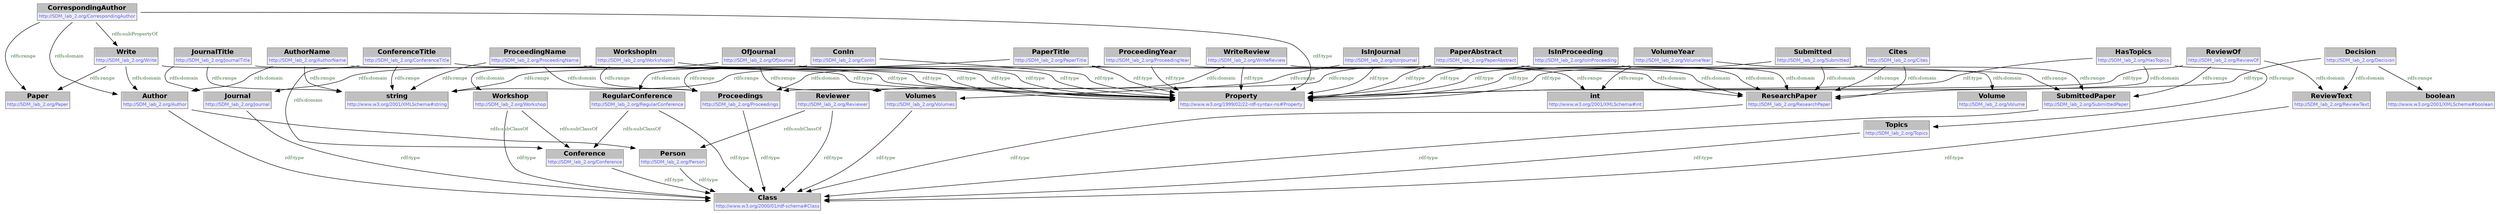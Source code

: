 digraph { 
 node [ fontname="DejaVu Sans" ] ; 
	node1 -> node2 [ color=BLACK, label=< <font point-size='10' color='#336633'>rdf:type</font> > ] ;
	node4 -> node0 [ color=BLACK, label=< <font point-size='10' color='#336633'>rdfs:range</font> > ] ;
	node5 -> node6 [ color=BLACK, label=< <font point-size='10' color='#336633'>rdfs:domain</font> > ] ;
	node8 -> node9 [ color=BLACK, label=< <font point-size='10' color='#336633'>rdfs:subClassOf</font> > ] ;
	node11 -> node12 [ color=BLACK, label=< <font point-size='10' color='#336633'>rdf:type</font> > ] ;
	node13 -> node12 [ color=BLACK, label=< <font point-size='10' color='#336633'>rdf:type</font> > ] ;
	node15 -> node16 [ color=BLACK, label=< <font point-size='10' color='#336633'>rdfs:domain</font> > ] ;
	node13 -> node0 [ color=BLACK, label=< <font point-size='10' color='#336633'>rdfs:range</font> > ] ;
	node17 -> node18 [ color=BLACK, label=< <font point-size='10' color='#336633'>rdfs:domain</font> > ] ;
	node9 -> node2 [ color=BLACK, label=< <font point-size='10' color='#336633'>rdf:type</font> > ] ;
	node6 -> node2 [ color=BLACK, label=< <font point-size='10' color='#336633'>rdf:type</font> > ] ;
	node7 -> node19 [ color=BLACK, label=< <font point-size='10' color='#336633'>rdfs:range</font> > ] ;
	node5 -> node20 [ color=BLACK, label=< <font point-size='10' color='#336633'>rdfs:range</font> > ] ;
	node17 -> node12 [ color=BLACK, label=< <font point-size='10' color='#336633'>rdf:type</font> > ] ;
	node22 -> node12 [ color=BLACK, label=< <font point-size='10' color='#336633'>rdf:type</font> > ] ;
	node23 -> node2 [ color=BLACK, label=< <font point-size='10' color='#336633'>rdf:type</font> > ] ;
	node24 -> node12 [ color=BLACK, label=< <font point-size='10' color='#336633'>rdf:type</font> > ] ;
	node26 -> node27 [ color=BLACK, label=< <font point-size='10' color='#336633'>rdfs:domain</font> > ] ;
	node15 -> node12 [ color=BLACK, label=< <font point-size='10' color='#336633'>rdf:type</font> > ] ;
	node28 -> node12 [ color=BLACK, label=< <font point-size='10' color='#336633'>rdf:type</font> > ] ;
	node26 -> node12 [ color=BLACK, label=< <font point-size='10' color='#336633'>rdf:type</font> > ] ;
	node21 -> node27 [ color=BLACK, label=< <font point-size='10' color='#336633'>rdfs:domain</font> > ] ;
	node29 -> node1 [ color=BLACK, label=< <font point-size='10' color='#336633'>rdfs:range</font> > ] ;
	node30 -> node2 [ color=BLACK, label=< <font point-size='10' color='#336633'>rdf:type</font> > ] ;
	node15 -> node31 [ color=BLACK, label=< <font point-size='10' color='#336633'>rdfs:range</font> > ] ;
	node21 -> node12 [ color=BLACK, label=< <font point-size='10' color='#336633'>rdf:type</font> > ] ;
	node6 -> node23 [ color=BLACK, label=< <font point-size='10' color='#336633'>rdfs:subClassOf</font> > ] ;
	node11 -> node20 [ color=BLACK, label=< <font point-size='10' color='#336633'>rdfs:range</font> > ] ;
	node10 -> node12 [ color=BLACK, label=< <font point-size='10' color='#336633'>rdf:type</font> > ] ;
	node33 -> node8 [ color=BLACK, label=< <font point-size='10' color='#336633'>rdfs:domain</font> > ] ;
	node22 -> node34 [ color=BLACK, label=< <font point-size='10' color='#336633'>rdfs:range</font> > ] ;
	node0 -> node2 [ color=BLACK, label=< <font point-size='10' color='#336633'>rdf:type</font> > ] ;
	node5 -> node12 [ color=BLACK, label=< <font point-size='10' color='#336633'>rdf:type</font> > ] ;
	node16 -> node2 [ color=BLACK, label=< <font point-size='10' color='#336633'>rdf:type</font> > ] ;
	node15 -> node35 [ color=BLACK, label=< <font point-size='10' color='#336633'>rdfs:subPropertyOf</font> > ] ;
	node28 -> node36 [ color=BLACK, label=< <font point-size='10' color='#336633'>rdfs:range</font> > ] ;
	node33 -> node12 [ color=BLACK, label=< <font point-size='10' color='#336633'>rdf:type</font> > ] ;
	node19 -> node2 [ color=BLACK, label=< <font point-size='10' color='#336633'>rdf:type</font> > ] ;
	node16 -> node23 [ color=BLACK, label=< <font point-size='10' color='#336633'>rdfs:subClassOf</font> > ] ;
	node26 -> node34 [ color=BLACK, label=< <font point-size='10' color='#336633'>rdfs:range</font> > ] ;
	node28 -> node37 [ color=BLACK, label=< <font point-size='10' color='#336633'>rdfs:domain</font> > ] ;
	node24 -> node34 [ color=BLACK, label=< <font point-size='10' color='#336633'>rdfs:range</font> > ] ;
	node14 -> node12 [ color=BLACK, label=< <font point-size='10' color='#336633'>rdf:type</font> > ] ;
	node21 -> node34 [ color=BLACK, label=< <font point-size='10' color='#336633'>rdfs:range</font> > ] ;
	node22 -> node30 [ color=BLACK, label=< <font point-size='10' color='#336633'>rdfs:domain</font> > ] ;
	node13 -> node27 [ color=BLACK, label=< <font point-size='10' color='#336633'>rdfs:domain</font> > ] ;
	node24 -> node19 [ color=BLACK, label=< <font point-size='10' color='#336633'>rdfs:domain</font> > ] ;
	node38 -> node34 [ color=BLACK, label=< <font point-size='10' color='#336633'>rdfs:range</font> > ] ;
	node11 -> node18 [ color=BLACK, label=< <font point-size='10' color='#336633'>rdfs:domain</font> > ] ;
	node38 -> node9 [ color=BLACK, label=< <font point-size='10' color='#336633'>rdfs:domain</font> > ] ;
	node35 -> node16 [ color=BLACK, label=< <font point-size='10' color='#336633'>rdfs:domain</font> > ] ;
	node39 -> node16 [ color=BLACK, label=< <font point-size='10' color='#336633'>rdfs:domain</font> > ] ;
	node10 -> node20 [ color=BLACK, label=< <font point-size='10' color='#336633'>rdfs:range</font> > ] ;
	node29 -> node12 [ color=BLACK, label=< <font point-size='10' color='#336633'>rdf:type</font> > ] ;
	node20 -> node2 [ color=BLACK, label=< <font point-size='10' color='#336633'>rdf:type</font> > ] ;
	node29 -> node27 [ color=BLACK, label=< <font point-size='10' color='#336633'>rdfs:domain</font> > ] ;
	node32 -> node27 [ color=BLACK, label=< <font point-size='10' color='#336633'>rdfs:range</font> > ] ;
	node14 -> node36 [ color=BLACK, label=< <font point-size='10' color='#336633'>rdfs:range</font> > ] ;
	node7 -> node3 [ color=BLACK, label=< <font point-size='10' color='#336633'>rdfs:domain</font> > ] ;
	node18 -> node2 [ color=BLACK, label=< <font point-size='10' color='#336633'>rdf:type</font> > ] ;
	node25 -> node19 [ color=BLACK, label=< <font point-size='10' color='#336633'>rdfs:range</font> > ] ;
	node32 -> node27 [ color=BLACK, label=< <font point-size='10' color='#336633'>rdfs:domain</font> > ] ;
	node39 -> node12 [ color=BLACK, label=< <font point-size='10' color='#336633'>rdf:type</font> > ] ;
	node32 -> node12 [ color=BLACK, label=< <font point-size='10' color='#336633'>rdf:type</font> > ] ;
	node3 -> node2 [ color=BLACK, label=< <font point-size='10' color='#336633'>rdf:type</font> > ] ;
	node33 -> node19 [ color=BLACK, label=< <font point-size='10' color='#336633'>rdfs:range</font> > ] ;
	node7 -> node12 [ color=BLACK, label=< <font point-size='10' color='#336633'>rdf:type</font> > ] ;
	node10 -> node27 [ color=BLACK, label=< <font point-size='10' color='#336633'>rdfs:domain</font> > ] ;
	node27 -> node2 [ color=BLACK, label=< <font point-size='10' color='#336633'>rdf:type</font> > ] ;
	node35 -> node12 [ color=BLACK, label=< <font point-size='10' color='#336633'>rdf:type</font> > ] ;
	node4 -> node30 [ color=BLACK, label=< <font point-size='10' color='#336633'>rdfs:domain</font> > ] ;
	node25 -> node12 [ color=BLACK, label=< <font point-size='10' color='#336633'>rdf:type</font> > ] ;
	node14 -> node19 [ color=BLACK, label=< <font point-size='10' color='#336633'>rdfs:domain</font> > ] ;
	node3 -> node9 [ color=BLACK, label=< <font point-size='10' color='#336633'>rdfs:subClassOf</font> > ] ;
	node25 -> node27 [ color=BLACK, label=< <font point-size='10' color='#336633'>rdfs:domain</font> > ] ;
	node38 -> node12 [ color=BLACK, label=< <font point-size='10' color='#336633'>rdf:type</font> > ] ;
	node8 -> node2 [ color=BLACK, label=< <font point-size='10' color='#336633'>rdf:type</font> > ] ;
	node17 -> node40 [ color=BLACK, label=< <font point-size='10' color='#336633'>rdfs:range</font> > ] ;
	node35 -> node31 [ color=BLACK, label=< <font point-size='10' color='#336633'>rdfs:range</font> > ] ;
	node39 -> node34 [ color=BLACK, label=< <font point-size='10' color='#336633'>rdfs:range</font> > ] ;
	node4 -> node12 [ color=BLACK, label=< <font point-size='10' color='#336633'>rdf:type</font> > ] ;
# http://SDM_lab_2.org/Volumes node0
node0 [ shape=none, color=black label=< <table color='#666666' cellborder='0' cellspacing='0' border='1'><tr><td colspan='2' bgcolor='grey'><B>Volumes</B></td></tr><tr><td href='http://SDM_lab_2.org/Volumes' bgcolor='#eeeeee' colspan='2'><font point-size='10' color='#6666ff'>http://SDM_lab_2.org/Volumes</font></td></tr></table> > ] 
# http://SDM_lab_2.org/Topics node1
node1 [ shape=none, color=black label=< <table color='#666666' cellborder='0' cellspacing='0' border='1'><tr><td colspan='2' bgcolor='grey'><B>Topics</B></td></tr><tr><td href='http://SDM_lab_2.org/Topics' bgcolor='#eeeeee' colspan='2'><font point-size='10' color='#6666ff'>http://SDM_lab_2.org/Topics</font></td></tr></table> > ] 
# http://www.w3.org/2000/01/rdf-schema#Class node2
node2 [ shape=none, color=black label=< <table color='#666666' cellborder='0' cellspacing='0' border='1'><tr><td colspan='2' bgcolor='grey'><B>Class</B></td></tr><tr><td href='http://www.w3.org/2000/01/rdf-schema#Class' bgcolor='#eeeeee' colspan='2'><font point-size='10' color='#6666ff'>http://www.w3.org/2000/01/rdf-schema#Class</font></td></tr></table> > ] 
# http://SDM_lab_2.org/RegularConference node3
node3 [ shape=none, color=black label=< <table color='#666666' cellborder='0' cellspacing='0' border='1'><tr><td colspan='2' bgcolor='grey'><B>RegularConference</B></td></tr><tr><td href='http://SDM_lab_2.org/RegularConference' bgcolor='#eeeeee' colspan='2'><font point-size='10' color='#6666ff'>http://SDM_lab_2.org/RegularConference</font></td></tr></table> > ] 
# http://SDM_lab_2.org/OfJournal node4
node4 [ shape=none, color=black label=< <table color='#666666' cellborder='0' cellspacing='0' border='1'><tr><td colspan='2' bgcolor='grey'><B>OfJournal</B></td></tr><tr><td href='http://SDM_lab_2.org/OfJournal' bgcolor='#eeeeee' colspan='2'><font point-size='10' color='#6666ff'>http://SDM_lab_2.org/OfJournal</font></td></tr></table> > ] 
# http://SDM_lab_2.org/WriteReview node5
node5 [ shape=none, color=black label=< <table color='#666666' cellborder='0' cellspacing='0' border='1'><tr><td colspan='2' bgcolor='grey'><B>WriteReview</B></td></tr><tr><td href='http://SDM_lab_2.org/WriteReview' bgcolor='#eeeeee' colspan='2'><font point-size='10' color='#6666ff'>http://SDM_lab_2.org/WriteReview</font></td></tr></table> > ] 
# http://SDM_lab_2.org/Reviewer node6
node6 [ shape=none, color=black label=< <table color='#666666' cellborder='0' cellspacing='0' border='1'><tr><td colspan='2' bgcolor='grey'><B>Reviewer</B></td></tr><tr><td href='http://SDM_lab_2.org/Reviewer' bgcolor='#eeeeee' colspan='2'><font point-size='10' color='#6666ff'>http://SDM_lab_2.org/Reviewer</font></td></tr></table> > ] 
# http://SDM_lab_2.org/ConIn node7
node7 [ shape=none, color=black label=< <table color='#666666' cellborder='0' cellspacing='0' border='1'><tr><td colspan='2' bgcolor='grey'><B>ConIn</B></td></tr><tr><td href='http://SDM_lab_2.org/ConIn' bgcolor='#eeeeee' colspan='2'><font point-size='10' color='#6666ff'>http://SDM_lab_2.org/ConIn</font></td></tr></table> > ] 
# http://SDM_lab_2.org/Workshop node8
node8 [ shape=none, color=black label=< <table color='#666666' cellborder='0' cellspacing='0' border='1'><tr><td colspan='2' bgcolor='grey'><B>Workshop</B></td></tr><tr><td href='http://SDM_lab_2.org/Workshop' bgcolor='#eeeeee' colspan='2'><font point-size='10' color='#6666ff'>http://SDM_lab_2.org/Workshop</font></td></tr></table> > ] 
# http://SDM_lab_2.org/Conference node9
node9 [ shape=none, color=black label=< <table color='#666666' cellborder='0' cellspacing='0' border='1'><tr><td colspan='2' bgcolor='grey'><B>Conference</B></td></tr><tr><td href='http://SDM_lab_2.org/Conference' bgcolor='#eeeeee' colspan='2'><font point-size='10' color='#6666ff'>http://SDM_lab_2.org/Conference</font></td></tr></table> > ] 
# http://SDM_lab_2.org/Submitted node10
node10 [ shape=none, color=black label=< <table color='#666666' cellborder='0' cellspacing='0' border='1'><tr><td colspan='2' bgcolor='grey'><B>Submitted</B></td></tr><tr><td href='http://SDM_lab_2.org/Submitted' bgcolor='#eeeeee' colspan='2'><font point-size='10' color='#6666ff'>http://SDM_lab_2.org/Submitted</font></td></tr></table> > ] 
# http://SDM_lab_2.org/ReviewOf node11
node11 [ shape=none, color=black label=< <table color='#666666' cellborder='0' cellspacing='0' border='1'><tr><td colspan='2' bgcolor='grey'><B>ReviewOf</B></td></tr><tr><td href='http://SDM_lab_2.org/ReviewOf' bgcolor='#eeeeee' colspan='2'><font point-size='10' color='#6666ff'>http://SDM_lab_2.org/ReviewOf</font></td></tr></table> > ] 
# http://www.w3.org/1999/02/22-rdf-syntax-ns#Property node12
node12 [ shape=none, color=black label=< <table color='#666666' cellborder='0' cellspacing='0' border='1'><tr><td colspan='2' bgcolor='grey'><B>Property</B></td></tr><tr><td href='http://www.w3.org/1999/02/22-rdf-syntax-ns#Property' bgcolor='#eeeeee' colspan='2'><font point-size='10' color='#6666ff'>http://www.w3.org/1999/02/22-rdf-syntax-ns#Property</font></td></tr></table> > ] 
# http://SDM_lab_2.org/IsInJournal node13
node13 [ shape=none, color=black label=< <table color='#666666' cellborder='0' cellspacing='0' border='1'><tr><td colspan='2' bgcolor='grey'><B>IsInJournal</B></td></tr><tr><td href='http://SDM_lab_2.org/IsInJournal' bgcolor='#eeeeee' colspan='2'><font point-size='10' color='#6666ff'>http://SDM_lab_2.org/IsInJournal</font></td></tr></table> > ] 
# http://SDM_lab_2.org/ProceedingYear node14
node14 [ shape=none, color=black label=< <table color='#666666' cellborder='0' cellspacing='0' border='1'><tr><td colspan='2' bgcolor='grey'><B>ProceedingYear</B></td></tr><tr><td href='http://SDM_lab_2.org/ProceedingYear' bgcolor='#eeeeee' colspan='2'><font point-size='10' color='#6666ff'>http://SDM_lab_2.org/ProceedingYear</font></td></tr></table> > ] 
# http://SDM_lab_2.org/CorrespondingAuthor node15
node15 [ shape=none, color=black label=< <table color='#666666' cellborder='0' cellspacing='0' border='1'><tr><td colspan='2' bgcolor='grey'><B>CorrespondingAuthor</B></td></tr><tr><td href='http://SDM_lab_2.org/CorrespondingAuthor' bgcolor='#eeeeee' colspan='2'><font point-size='10' color='#6666ff'>http://SDM_lab_2.org/CorrespondingAuthor</font></td></tr></table> > ] 
# http://SDM_lab_2.org/Author node16
node16 [ shape=none, color=black label=< <table color='#666666' cellborder='0' cellspacing='0' border='1'><tr><td colspan='2' bgcolor='grey'><B>Author</B></td></tr><tr><td href='http://SDM_lab_2.org/Author' bgcolor='#eeeeee' colspan='2'><font point-size='10' color='#6666ff'>http://SDM_lab_2.org/Author</font></td></tr></table> > ] 
# http://SDM_lab_2.org/Decision node17
node17 [ shape=none, color=black label=< <table color='#666666' cellborder='0' cellspacing='0' border='1'><tr><td colspan='2' bgcolor='grey'><B>Decision</B></td></tr><tr><td href='http://SDM_lab_2.org/Decision' bgcolor='#eeeeee' colspan='2'><font point-size='10' color='#6666ff'>http://SDM_lab_2.org/Decision</font></td></tr></table> > ] 
# http://SDM_lab_2.org/ReviewText node18
node18 [ shape=none, color=black label=< <table color='#666666' cellborder='0' cellspacing='0' border='1'><tr><td colspan='2' bgcolor='grey'><B>ReviewText</B></td></tr><tr><td href='http://SDM_lab_2.org/ReviewText' bgcolor='#eeeeee' colspan='2'><font point-size='10' color='#6666ff'>http://SDM_lab_2.org/ReviewText</font></td></tr></table> > ] 
# http://SDM_lab_2.org/Proceedings node19
node19 [ shape=none, color=black label=< <table color='#666666' cellborder='0' cellspacing='0' border='1'><tr><td colspan='2' bgcolor='grey'><B>Proceedings</B></td></tr><tr><td href='http://SDM_lab_2.org/Proceedings' bgcolor='#eeeeee' colspan='2'><font point-size='10' color='#6666ff'>http://SDM_lab_2.org/Proceedings</font></td></tr></table> > ] 
# http://SDM_lab_2.org/SubmittedPaper node20
node20 [ shape=none, color=black label=< <table color='#666666' cellborder='0' cellspacing='0' border='1'><tr><td colspan='2' bgcolor='grey'><B>SubmittedPaper</B></td></tr><tr><td href='http://SDM_lab_2.org/SubmittedPaper' bgcolor='#eeeeee' colspan='2'><font point-size='10' color='#6666ff'>http://SDM_lab_2.org/SubmittedPaper</font></td></tr></table> > ] 
# http://SDM_lab_2.org/PaperTitle node21
node21 [ shape=none, color=black label=< <table color='#666666' cellborder='0' cellspacing='0' border='1'><tr><td colspan='2' bgcolor='grey'><B>PaperTitle</B></td></tr><tr><td href='http://SDM_lab_2.org/PaperTitle' bgcolor='#eeeeee' colspan='2'><font point-size='10' color='#6666ff'>http://SDM_lab_2.org/PaperTitle</font></td></tr></table> > ] 
# http://SDM_lab_2.org/JournalTitle node22
node22 [ shape=none, color=black label=< <table color='#666666' cellborder='0' cellspacing='0' border='1'><tr><td colspan='2' bgcolor='grey'><B>JournalTitle</B></td></tr><tr><td href='http://SDM_lab_2.org/JournalTitle' bgcolor='#eeeeee' colspan='2'><font point-size='10' color='#6666ff'>http://SDM_lab_2.org/JournalTitle</font></td></tr></table> > ] 
# http://SDM_lab_2.org/Person node23
node23 [ shape=none, color=black label=< <table color='#666666' cellborder='0' cellspacing='0' border='1'><tr><td colspan='2' bgcolor='grey'><B>Person</B></td></tr><tr><td href='http://SDM_lab_2.org/Person' bgcolor='#eeeeee' colspan='2'><font point-size='10' color='#6666ff'>http://SDM_lab_2.org/Person</font></td></tr></table> > ] 
# http://SDM_lab_2.org/ProceedingName node24
node24 [ shape=none, color=black label=< <table color='#666666' cellborder='0' cellspacing='0' border='1'><tr><td colspan='2' bgcolor='grey'><B>ProceedingName</B></td></tr><tr><td href='http://SDM_lab_2.org/ProceedingName' bgcolor='#eeeeee' colspan='2'><font point-size='10' color='#6666ff'>http://SDM_lab_2.org/ProceedingName</font></td></tr></table> > ] 
# http://SDM_lab_2.org/IsInProceeding node25
node25 [ shape=none, color=black label=< <table color='#666666' cellborder='0' cellspacing='0' border='1'><tr><td colspan='2' bgcolor='grey'><B>IsInProceeding</B></td></tr><tr><td href='http://SDM_lab_2.org/IsInProceeding' bgcolor='#eeeeee' colspan='2'><font point-size='10' color='#6666ff'>http://SDM_lab_2.org/IsInProceeding</font></td></tr></table> > ] 
# http://SDM_lab_2.org/PaperAbstract node26
node26 [ shape=none, color=black label=< <table color='#666666' cellborder='0' cellspacing='0' border='1'><tr><td colspan='2' bgcolor='grey'><B>PaperAbstract</B></td></tr><tr><td href='http://SDM_lab_2.org/PaperAbstract' bgcolor='#eeeeee' colspan='2'><font point-size='10' color='#6666ff'>http://SDM_lab_2.org/PaperAbstract</font></td></tr></table> > ] 
# http://SDM_lab_2.org/ResearchPaper node27
node27 [ shape=none, color=black label=< <table color='#666666' cellborder='0' cellspacing='0' border='1'><tr><td colspan='2' bgcolor='grey'><B>ResearchPaper</B></td></tr><tr><td href='http://SDM_lab_2.org/ResearchPaper' bgcolor='#eeeeee' colspan='2'><font point-size='10' color='#6666ff'>http://SDM_lab_2.org/ResearchPaper</font></td></tr></table> > ] 
# http://SDM_lab_2.org/VolumeYear node28
node28 [ shape=none, color=black label=< <table color='#666666' cellborder='0' cellspacing='0' border='1'><tr><td colspan='2' bgcolor='grey'><B>VolumeYear</B></td></tr><tr><td href='http://SDM_lab_2.org/VolumeYear' bgcolor='#eeeeee' colspan='2'><font point-size='10' color='#6666ff'>http://SDM_lab_2.org/VolumeYear</font></td></tr></table> > ] 
# http://SDM_lab_2.org/HasTopics node29
node29 [ shape=none, color=black label=< <table color='#666666' cellborder='0' cellspacing='0' border='1'><tr><td colspan='2' bgcolor='grey'><B>HasTopics</B></td></tr><tr><td href='http://SDM_lab_2.org/HasTopics' bgcolor='#eeeeee' colspan='2'><font point-size='10' color='#6666ff'>http://SDM_lab_2.org/HasTopics</font></td></tr></table> > ] 
# http://SDM_lab_2.org/Journal node30
node30 [ shape=none, color=black label=< <table color='#666666' cellborder='0' cellspacing='0' border='1'><tr><td colspan='2' bgcolor='grey'><B>Journal</B></td></tr><tr><td href='http://SDM_lab_2.org/Journal' bgcolor='#eeeeee' colspan='2'><font point-size='10' color='#6666ff'>http://SDM_lab_2.org/Journal</font></td></tr></table> > ] 
# http://SDM_lab_2.org/Paper node31
node31 [ shape=none, color=black label=< <table color='#666666' cellborder='0' cellspacing='0' border='1'><tr><td colspan='2' bgcolor='grey'><B>Paper</B></td></tr><tr><td href='http://SDM_lab_2.org/Paper' bgcolor='#eeeeee' colspan='2'><font point-size='10' color='#6666ff'>http://SDM_lab_2.org/Paper</font></td></tr></table> > ] 
# http://SDM_lab_2.org/Cites node32
node32 [ shape=none, color=black label=< <table color='#666666' cellborder='0' cellspacing='0' border='1'><tr><td colspan='2' bgcolor='grey'><B>Cites</B></td></tr><tr><td href='http://SDM_lab_2.org/Cites' bgcolor='#eeeeee' colspan='2'><font point-size='10' color='#6666ff'>http://SDM_lab_2.org/Cites</font></td></tr></table> > ] 
# http://SDM_lab_2.org/WorkshopIn node33
node33 [ shape=none, color=black label=< <table color='#666666' cellborder='0' cellspacing='0' border='1'><tr><td colspan='2' bgcolor='grey'><B>WorkshopIn</B></td></tr><tr><td href='http://SDM_lab_2.org/WorkshopIn' bgcolor='#eeeeee' colspan='2'><font point-size='10' color='#6666ff'>http://SDM_lab_2.org/WorkshopIn</font></td></tr></table> > ] 
# http://www.w3.org/2001/XMLSchema#string node34
node34 [ shape=none, color=black label=< <table color='#666666' cellborder='0' cellspacing='0' border='1'><tr><td colspan='2' bgcolor='grey'><B>string</B></td></tr><tr><td href='http://www.w3.org/2001/XMLSchema#string' bgcolor='#eeeeee' colspan='2'><font point-size='10' color='#6666ff'>http://www.w3.org/2001/XMLSchema#string</font></td></tr></table> > ] 
# http://SDM_lab_2.org/Write node35
node35 [ shape=none, color=black label=< <table color='#666666' cellborder='0' cellspacing='0' border='1'><tr><td colspan='2' bgcolor='grey'><B>Write</B></td></tr><tr><td href='http://SDM_lab_2.org/Write' bgcolor='#eeeeee' colspan='2'><font point-size='10' color='#6666ff'>http://SDM_lab_2.org/Write</font></td></tr></table> > ] 
# http://www.w3.org/2001/XMLSchema#int node36
node36 [ shape=none, color=black label=< <table color='#666666' cellborder='0' cellspacing='0' border='1'><tr><td colspan='2' bgcolor='grey'><B>int</B></td></tr><tr><td href='http://www.w3.org/2001/XMLSchema#int' bgcolor='#eeeeee' colspan='2'><font point-size='10' color='#6666ff'>http://www.w3.org/2001/XMLSchema#int</font></td></tr></table> > ] 
# http://SDM_lab_2.org/Volume node37
node37 [ shape=none, color=black label=< <table color='#666666' cellborder='0' cellspacing='0' border='1'><tr><td colspan='2' bgcolor='grey'><B>Volume</B></td></tr><tr><td href='http://SDM_lab_2.org/Volume' bgcolor='#eeeeee' colspan='2'><font point-size='10' color='#6666ff'>http://SDM_lab_2.org/Volume</font></td></tr></table> > ] 
# http://SDM_lab_2.org/ConferenceTitle node38
node38 [ shape=none, color=black label=< <table color='#666666' cellborder='0' cellspacing='0' border='1'><tr><td colspan='2' bgcolor='grey'><B>ConferenceTitle</B></td></tr><tr><td href='http://SDM_lab_2.org/ConferenceTitle' bgcolor='#eeeeee' colspan='2'><font point-size='10' color='#6666ff'>http://SDM_lab_2.org/ConferenceTitle</font></td></tr></table> > ] 
# http://SDM_lab_2.org/AuthorName node39
node39 [ shape=none, color=black label=< <table color='#666666' cellborder='0' cellspacing='0' border='1'><tr><td colspan='2' bgcolor='grey'><B>AuthorName</B></td></tr><tr><td href='http://SDM_lab_2.org/AuthorName' bgcolor='#eeeeee' colspan='2'><font point-size='10' color='#6666ff'>http://SDM_lab_2.org/AuthorName</font></td></tr></table> > ] 
# http://www.w3.org/2001/XMLSchema#boolean node40
node40 [ shape=none, color=black label=< <table color='#666666' cellborder='0' cellspacing='0' border='1'><tr><td colspan='2' bgcolor='grey'><B>boolean</B></td></tr><tr><td href='http://www.w3.org/2001/XMLSchema#boolean' bgcolor='#eeeeee' colspan='2'><font point-size='10' color='#6666ff'>http://www.w3.org/2001/XMLSchema#boolean</font></td></tr></table> > ] 
}
